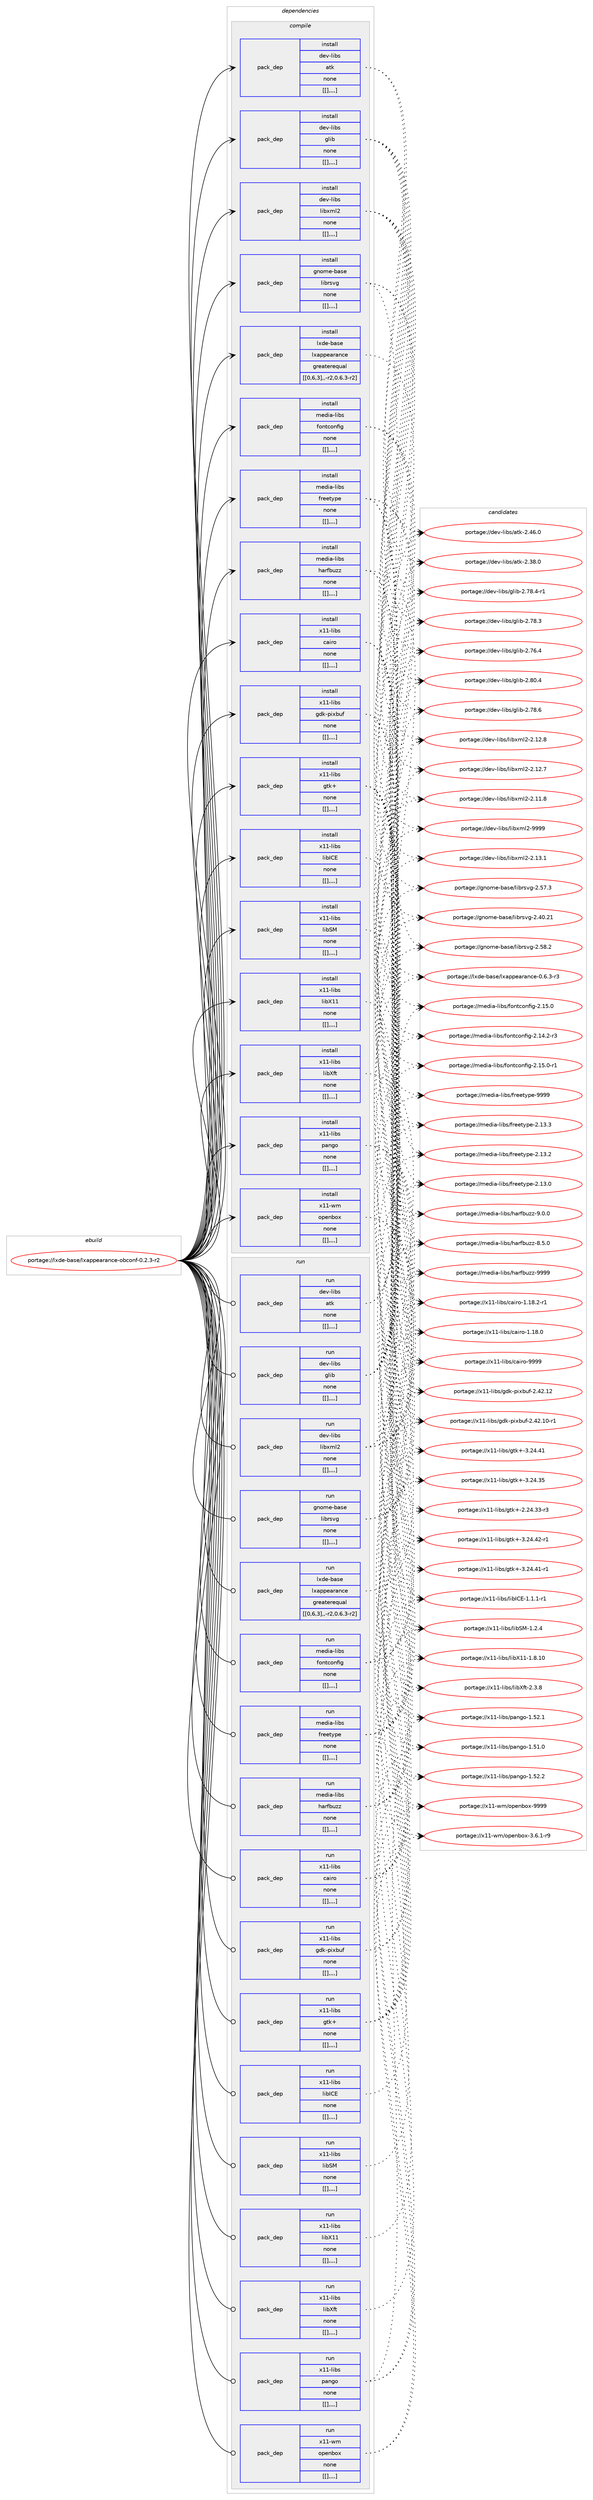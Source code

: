 digraph prolog {

# *************
# Graph options
# *************

newrank=true;
concentrate=true;
compound=true;
graph [rankdir=LR,fontname=Helvetica,fontsize=10,ranksep=1.5];#, ranksep=2.5, nodesep=0.2];
edge  [arrowhead=vee];
node  [fontname=Helvetica,fontsize=10];

# **********
# The ebuild
# **********

subgraph cluster_leftcol {
color=gray;
label=<<i>ebuild</i>>;
id [label="portage://lxde-base/lxappearance-obconf-0.2.3-r2", color=red, width=4, href="../lxde-base/lxappearance-obconf-0.2.3-r2.svg"];
}

# ****************
# The dependencies
# ****************

subgraph cluster_midcol {
color=gray;
label=<<i>dependencies</i>>;
subgraph cluster_compile {
fillcolor="#eeeeee";
style=filled;
label=<<i>compile</i>>;
subgraph pack217186 {
dependency293808 [label=<<TABLE BORDER="0" CELLBORDER="1" CELLSPACING="0" CELLPADDING="4" WIDTH="220"><TR><TD ROWSPAN="6" CELLPADDING="30">pack_dep</TD></TR><TR><TD WIDTH="110">install</TD></TR><TR><TD>dev-libs</TD></TR><TR><TD>atk</TD></TR><TR><TD>none</TD></TR><TR><TD>[[],,,,]</TD></TR></TABLE>>, shape=none, color=blue];
}
id:e -> dependency293808:w [weight=20,style="solid",arrowhead="vee"];
subgraph pack217214 {
dependency293833 [label=<<TABLE BORDER="0" CELLBORDER="1" CELLSPACING="0" CELLPADDING="4" WIDTH="220"><TR><TD ROWSPAN="6" CELLPADDING="30">pack_dep</TD></TR><TR><TD WIDTH="110">install</TD></TR><TR><TD>dev-libs</TD></TR><TR><TD>glib</TD></TR><TR><TD>none</TD></TR><TR><TD>[[],,,,]</TD></TR></TABLE>>, shape=none, color=blue];
}
id:e -> dependency293833:w [weight=20,style="solid",arrowhead="vee"];
subgraph pack217241 {
dependency293863 [label=<<TABLE BORDER="0" CELLBORDER="1" CELLSPACING="0" CELLPADDING="4" WIDTH="220"><TR><TD ROWSPAN="6" CELLPADDING="30">pack_dep</TD></TR><TR><TD WIDTH="110">install</TD></TR><TR><TD>dev-libs</TD></TR><TR><TD>libxml2</TD></TR><TR><TD>none</TD></TR><TR><TD>[[],,,,]</TD></TR></TABLE>>, shape=none, color=blue];
}
id:e -> dependency293863:w [weight=20,style="solid",arrowhead="vee"];
subgraph pack217266 {
dependency293888 [label=<<TABLE BORDER="0" CELLBORDER="1" CELLSPACING="0" CELLPADDING="4" WIDTH="220"><TR><TD ROWSPAN="6" CELLPADDING="30">pack_dep</TD></TR><TR><TD WIDTH="110">install</TD></TR><TR><TD>gnome-base</TD></TR><TR><TD>librsvg</TD></TR><TR><TD>none</TD></TR><TR><TD>[[],,,,]</TD></TR></TABLE>>, shape=none, color=blue];
}
id:e -> dependency293888:w [weight=20,style="solid",arrowhead="vee"];
subgraph pack217290 {
dependency293913 [label=<<TABLE BORDER="0" CELLBORDER="1" CELLSPACING="0" CELLPADDING="4" WIDTH="220"><TR><TD ROWSPAN="6" CELLPADDING="30">pack_dep</TD></TR><TR><TD WIDTH="110">install</TD></TR><TR><TD>lxde-base</TD></TR><TR><TD>lxappearance</TD></TR><TR><TD>greaterequal</TD></TR><TR><TD>[[0,6,3],,-r2,0.6.3-r2]</TD></TR></TABLE>>, shape=none, color=blue];
}
id:e -> dependency293913:w [weight=20,style="solid",arrowhead="vee"];
subgraph pack217323 {
dependency294006 [label=<<TABLE BORDER="0" CELLBORDER="1" CELLSPACING="0" CELLPADDING="4" WIDTH="220"><TR><TD ROWSPAN="6" CELLPADDING="30">pack_dep</TD></TR><TR><TD WIDTH="110">install</TD></TR><TR><TD>media-libs</TD></TR><TR><TD>fontconfig</TD></TR><TR><TD>none</TD></TR><TR><TD>[[],,,,]</TD></TR></TABLE>>, shape=none, color=blue];
}
id:e -> dependency294006:w [weight=20,style="solid",arrowhead="vee"];
subgraph pack217396 {
dependency294047 [label=<<TABLE BORDER="0" CELLBORDER="1" CELLSPACING="0" CELLPADDING="4" WIDTH="220"><TR><TD ROWSPAN="6" CELLPADDING="30">pack_dep</TD></TR><TR><TD WIDTH="110">install</TD></TR><TR><TD>media-libs</TD></TR><TR><TD>freetype</TD></TR><TR><TD>none</TD></TR><TR><TD>[[],,,,]</TD></TR></TABLE>>, shape=none, color=blue];
}
id:e -> dependency294047:w [weight=20,style="solid",arrowhead="vee"];
subgraph pack217471 {
dependency294100 [label=<<TABLE BORDER="0" CELLBORDER="1" CELLSPACING="0" CELLPADDING="4" WIDTH="220"><TR><TD ROWSPAN="6" CELLPADDING="30">pack_dep</TD></TR><TR><TD WIDTH="110">install</TD></TR><TR><TD>media-libs</TD></TR><TR><TD>harfbuzz</TD></TR><TR><TD>none</TD></TR><TR><TD>[[],,,,]</TD></TR></TABLE>>, shape=none, color=blue];
}
id:e -> dependency294100:w [weight=20,style="solid",arrowhead="vee"];
subgraph pack217491 {
dependency294128 [label=<<TABLE BORDER="0" CELLBORDER="1" CELLSPACING="0" CELLPADDING="4" WIDTH="220"><TR><TD ROWSPAN="6" CELLPADDING="30">pack_dep</TD></TR><TR><TD WIDTH="110">install</TD></TR><TR><TD>x11-libs</TD></TR><TR><TD>cairo</TD></TR><TR><TD>none</TD></TR><TR><TD>[[],,,,]</TD></TR></TABLE>>, shape=none, color=blue];
}
id:e -> dependency294128:w [weight=20,style="solid",arrowhead="vee"];
subgraph pack217503 {
dependency294139 [label=<<TABLE BORDER="0" CELLBORDER="1" CELLSPACING="0" CELLPADDING="4" WIDTH="220"><TR><TD ROWSPAN="6" CELLPADDING="30">pack_dep</TD></TR><TR><TD WIDTH="110">install</TD></TR><TR><TD>x11-libs</TD></TR><TR><TD>gdk-pixbuf</TD></TR><TR><TD>none</TD></TR><TR><TD>[[],,,,]</TD></TR></TABLE>>, shape=none, color=blue];
}
id:e -> dependency294139:w [weight=20,style="solid",arrowhead="vee"];
subgraph pack217514 {
dependency294192 [label=<<TABLE BORDER="0" CELLBORDER="1" CELLSPACING="0" CELLPADDING="4" WIDTH="220"><TR><TD ROWSPAN="6" CELLPADDING="30">pack_dep</TD></TR><TR><TD WIDTH="110">install</TD></TR><TR><TD>x11-libs</TD></TR><TR><TD>gtk+</TD></TR><TR><TD>none</TD></TR><TR><TD>[[],,,,]</TD></TR></TABLE>>, shape=none, color=blue];
}
id:e -> dependency294192:w [weight=20,style="solid",arrowhead="vee"];
subgraph pack217555 {
dependency294197 [label=<<TABLE BORDER="0" CELLBORDER="1" CELLSPACING="0" CELLPADDING="4" WIDTH="220"><TR><TD ROWSPAN="6" CELLPADDING="30">pack_dep</TD></TR><TR><TD WIDTH="110">install</TD></TR><TR><TD>x11-libs</TD></TR><TR><TD>libICE</TD></TR><TR><TD>none</TD></TR><TR><TD>[[],,,,]</TD></TR></TABLE>>, shape=none, color=blue];
}
id:e -> dependency294197:w [weight=20,style="solid",arrowhead="vee"];
subgraph pack217558 {
dependency294216 [label=<<TABLE BORDER="0" CELLBORDER="1" CELLSPACING="0" CELLPADDING="4" WIDTH="220"><TR><TD ROWSPAN="6" CELLPADDING="30">pack_dep</TD></TR><TR><TD WIDTH="110">install</TD></TR><TR><TD>x11-libs</TD></TR><TR><TD>libSM</TD></TR><TR><TD>none</TD></TR><TR><TD>[[],,,,]</TD></TR></TABLE>>, shape=none, color=blue];
}
id:e -> dependency294216:w [weight=20,style="solid",arrowhead="vee"];
subgraph pack217578 {
dependency294219 [label=<<TABLE BORDER="0" CELLBORDER="1" CELLSPACING="0" CELLPADDING="4" WIDTH="220"><TR><TD ROWSPAN="6" CELLPADDING="30">pack_dep</TD></TR><TR><TD WIDTH="110">install</TD></TR><TR><TD>x11-libs</TD></TR><TR><TD>libX11</TD></TR><TR><TD>none</TD></TR><TR><TD>[[],,,,]</TD></TR></TABLE>>, shape=none, color=blue];
}
id:e -> dependency294219:w [weight=20,style="solid",arrowhead="vee"];
subgraph pack217596 {
dependency294238 [label=<<TABLE BORDER="0" CELLBORDER="1" CELLSPACING="0" CELLPADDING="4" WIDTH="220"><TR><TD ROWSPAN="6" CELLPADDING="30">pack_dep</TD></TR><TR><TD WIDTH="110">install</TD></TR><TR><TD>x11-libs</TD></TR><TR><TD>libXft</TD></TR><TR><TD>none</TD></TR><TR><TD>[[],,,,]</TD></TR></TABLE>>, shape=none, color=blue];
}
id:e -> dependency294238:w [weight=20,style="solid",arrowhead="vee"];
subgraph pack217598 {
dependency294241 [label=<<TABLE BORDER="0" CELLBORDER="1" CELLSPACING="0" CELLPADDING="4" WIDTH="220"><TR><TD ROWSPAN="6" CELLPADDING="30">pack_dep</TD></TR><TR><TD WIDTH="110">install</TD></TR><TR><TD>x11-libs</TD></TR><TR><TD>pango</TD></TR><TR><TD>none</TD></TR><TR><TD>[[],,,,]</TD></TR></TABLE>>, shape=none, color=blue];
}
id:e -> dependency294241:w [weight=20,style="solid",arrowhead="vee"];
subgraph pack217627 {
dependency294270 [label=<<TABLE BORDER="0" CELLBORDER="1" CELLSPACING="0" CELLPADDING="4" WIDTH="220"><TR><TD ROWSPAN="6" CELLPADDING="30">pack_dep</TD></TR><TR><TD WIDTH="110">install</TD></TR><TR><TD>x11-wm</TD></TR><TR><TD>openbox</TD></TR><TR><TD>none</TD></TR><TR><TD>[[],,,,]</TD></TR></TABLE>>, shape=none, color=blue];
}
id:e -> dependency294270:w [weight=20,style="solid",arrowhead="vee"];
}
subgraph cluster_compileandrun {
fillcolor="#eeeeee";
style=filled;
label=<<i>compile and run</i>>;
}
subgraph cluster_run {
fillcolor="#eeeeee";
style=filled;
label=<<i>run</i>>;
subgraph pack217631 {
dependency294276 [label=<<TABLE BORDER="0" CELLBORDER="1" CELLSPACING="0" CELLPADDING="4" WIDTH="220"><TR><TD ROWSPAN="6" CELLPADDING="30">pack_dep</TD></TR><TR><TD WIDTH="110">run</TD></TR><TR><TD>dev-libs</TD></TR><TR><TD>atk</TD></TR><TR><TD>none</TD></TR><TR><TD>[[],,,,]</TD></TR></TABLE>>, shape=none, color=blue];
}
id:e -> dependency294276:w [weight=20,style="solid",arrowhead="odot"];
subgraph pack217641 {
dependency294284 [label=<<TABLE BORDER="0" CELLBORDER="1" CELLSPACING="0" CELLPADDING="4" WIDTH="220"><TR><TD ROWSPAN="6" CELLPADDING="30">pack_dep</TD></TR><TR><TD WIDTH="110">run</TD></TR><TR><TD>dev-libs</TD></TR><TR><TD>glib</TD></TR><TR><TD>none</TD></TR><TR><TD>[[],,,,]</TD></TR></TABLE>>, shape=none, color=blue];
}
id:e -> dependency294284:w [weight=20,style="solid",arrowhead="odot"];
subgraph pack217646 {
dependency294288 [label=<<TABLE BORDER="0" CELLBORDER="1" CELLSPACING="0" CELLPADDING="4" WIDTH="220"><TR><TD ROWSPAN="6" CELLPADDING="30">pack_dep</TD></TR><TR><TD WIDTH="110">run</TD></TR><TR><TD>dev-libs</TD></TR><TR><TD>libxml2</TD></TR><TR><TD>none</TD></TR><TR><TD>[[],,,,]</TD></TR></TABLE>>, shape=none, color=blue];
}
id:e -> dependency294288:w [weight=20,style="solid",arrowhead="odot"];
subgraph pack217649 {
dependency294332 [label=<<TABLE BORDER="0" CELLBORDER="1" CELLSPACING="0" CELLPADDING="4" WIDTH="220"><TR><TD ROWSPAN="6" CELLPADDING="30">pack_dep</TD></TR><TR><TD WIDTH="110">run</TD></TR><TR><TD>gnome-base</TD></TR><TR><TD>librsvg</TD></TR><TR><TD>none</TD></TR><TR><TD>[[],,,,]</TD></TR></TABLE>>, shape=none, color=blue];
}
id:e -> dependency294332:w [weight=20,style="solid",arrowhead="odot"];
subgraph pack217707 {
dependency294374 [label=<<TABLE BORDER="0" CELLBORDER="1" CELLSPACING="0" CELLPADDING="4" WIDTH="220"><TR><TD ROWSPAN="6" CELLPADDING="30">pack_dep</TD></TR><TR><TD WIDTH="110">run</TD></TR><TR><TD>lxde-base</TD></TR><TR><TD>lxappearance</TD></TR><TR><TD>greaterequal</TD></TR><TR><TD>[[0,6,3],,-r2,0.6.3-r2]</TD></TR></TABLE>>, shape=none, color=blue];
}
id:e -> dependency294374:w [weight=20,style="solid",arrowhead="odot"];
subgraph pack217745 {
dependency294410 [label=<<TABLE BORDER="0" CELLBORDER="1" CELLSPACING="0" CELLPADDING="4" WIDTH="220"><TR><TD ROWSPAN="6" CELLPADDING="30">pack_dep</TD></TR><TR><TD WIDTH="110">run</TD></TR><TR><TD>media-libs</TD></TR><TR><TD>fontconfig</TD></TR><TR><TD>none</TD></TR><TR><TD>[[],,,,]</TD></TR></TABLE>>, shape=none, color=blue];
}
id:e -> dependency294410:w [weight=20,style="solid",arrowhead="odot"];
subgraph pack217762 {
dependency294459 [label=<<TABLE BORDER="0" CELLBORDER="1" CELLSPACING="0" CELLPADDING="4" WIDTH="220"><TR><TD ROWSPAN="6" CELLPADDING="30">pack_dep</TD></TR><TR><TD WIDTH="110">run</TD></TR><TR><TD>media-libs</TD></TR><TR><TD>freetype</TD></TR><TR><TD>none</TD></TR><TR><TD>[[],,,,]</TD></TR></TABLE>>, shape=none, color=blue];
}
id:e -> dependency294459:w [weight=20,style="solid",arrowhead="odot"];
subgraph pack217808 {
dependency294483 [label=<<TABLE BORDER="0" CELLBORDER="1" CELLSPACING="0" CELLPADDING="4" WIDTH="220"><TR><TD ROWSPAN="6" CELLPADDING="30">pack_dep</TD></TR><TR><TD WIDTH="110">run</TD></TR><TR><TD>media-libs</TD></TR><TR><TD>harfbuzz</TD></TR><TR><TD>none</TD></TR><TR><TD>[[],,,,]</TD></TR></TABLE>>, shape=none, color=blue];
}
id:e -> dependency294483:w [weight=20,style="solid",arrowhead="odot"];
subgraph pack217825 {
dependency294514 [label=<<TABLE BORDER="0" CELLBORDER="1" CELLSPACING="0" CELLPADDING="4" WIDTH="220"><TR><TD ROWSPAN="6" CELLPADDING="30">pack_dep</TD></TR><TR><TD WIDTH="110">run</TD></TR><TR><TD>x11-libs</TD></TR><TR><TD>cairo</TD></TR><TR><TD>none</TD></TR><TR><TD>[[],,,,]</TD></TR></TABLE>>, shape=none, color=blue];
}
id:e -> dependency294514:w [weight=20,style="solid",arrowhead="odot"];
subgraph pack217868 {
dependency294530 [label=<<TABLE BORDER="0" CELLBORDER="1" CELLSPACING="0" CELLPADDING="4" WIDTH="220"><TR><TD ROWSPAN="6" CELLPADDING="30">pack_dep</TD></TR><TR><TD WIDTH="110">run</TD></TR><TR><TD>x11-libs</TD></TR><TR><TD>gdk-pixbuf</TD></TR><TR><TD>none</TD></TR><TR><TD>[[],,,,]</TD></TR></TABLE>>, shape=none, color=blue];
}
id:e -> dependency294530:w [weight=20,style="solid",arrowhead="odot"];
subgraph pack217871 {
dependency294580 [label=<<TABLE BORDER="0" CELLBORDER="1" CELLSPACING="0" CELLPADDING="4" WIDTH="220"><TR><TD ROWSPAN="6" CELLPADDING="30">pack_dep</TD></TR><TR><TD WIDTH="110">run</TD></TR><TR><TD>x11-libs</TD></TR><TR><TD>gtk+</TD></TR><TR><TD>none</TD></TR><TR><TD>[[],,,,]</TD></TR></TABLE>>, shape=none, color=blue];
}
id:e -> dependency294580:w [weight=20,style="solid",arrowhead="odot"];
subgraph pack217933 {
dependency294601 [label=<<TABLE BORDER="0" CELLBORDER="1" CELLSPACING="0" CELLPADDING="4" WIDTH="220"><TR><TD ROWSPAN="6" CELLPADDING="30">pack_dep</TD></TR><TR><TD WIDTH="110">run</TD></TR><TR><TD>x11-libs</TD></TR><TR><TD>libICE</TD></TR><TR><TD>none</TD></TR><TR><TD>[[],,,,]</TD></TR></TABLE>>, shape=none, color=blue];
}
id:e -> dependency294601:w [weight=20,style="solid",arrowhead="odot"];
subgraph pack217936 {
dependency294605 [label=<<TABLE BORDER="0" CELLBORDER="1" CELLSPACING="0" CELLPADDING="4" WIDTH="220"><TR><TD ROWSPAN="6" CELLPADDING="30">pack_dep</TD></TR><TR><TD WIDTH="110">run</TD></TR><TR><TD>x11-libs</TD></TR><TR><TD>libSM</TD></TR><TR><TD>none</TD></TR><TR><TD>[[],,,,]</TD></TR></TABLE>>, shape=none, color=blue];
}
id:e -> dependency294605:w [weight=20,style="solid",arrowhead="odot"];
subgraph pack217938 {
dependency294607 [label=<<TABLE BORDER="0" CELLBORDER="1" CELLSPACING="0" CELLPADDING="4" WIDTH="220"><TR><TD ROWSPAN="6" CELLPADDING="30">pack_dep</TD></TR><TR><TD WIDTH="110">run</TD></TR><TR><TD>x11-libs</TD></TR><TR><TD>libX11</TD></TR><TR><TD>none</TD></TR><TR><TD>[[],,,,]</TD></TR></TABLE>>, shape=none, color=blue];
}
id:e -> dependency294607:w [weight=20,style="solid",arrowhead="odot"];
subgraph pack217955 {
dependency294637 [label=<<TABLE BORDER="0" CELLBORDER="1" CELLSPACING="0" CELLPADDING="4" WIDTH="220"><TR><TD ROWSPAN="6" CELLPADDING="30">pack_dep</TD></TR><TR><TD WIDTH="110">run</TD></TR><TR><TD>x11-libs</TD></TR><TR><TD>libXft</TD></TR><TR><TD>none</TD></TR><TR><TD>[[],,,,]</TD></TR></TABLE>>, shape=none, color=blue];
}
id:e -> dependency294637:w [weight=20,style="solid",arrowhead="odot"];
subgraph pack218018 {
dependency294738 [label=<<TABLE BORDER="0" CELLBORDER="1" CELLSPACING="0" CELLPADDING="4" WIDTH="220"><TR><TD ROWSPAN="6" CELLPADDING="30">pack_dep</TD></TR><TR><TD WIDTH="110">run</TD></TR><TR><TD>x11-libs</TD></TR><TR><TD>pango</TD></TR><TR><TD>none</TD></TR><TR><TD>[[],,,,]</TD></TR></TABLE>>, shape=none, color=blue];
}
id:e -> dependency294738:w [weight=20,style="solid",arrowhead="odot"];
subgraph pack218066 {
dependency294745 [label=<<TABLE BORDER="0" CELLBORDER="1" CELLSPACING="0" CELLPADDING="4" WIDTH="220"><TR><TD ROWSPAN="6" CELLPADDING="30">pack_dep</TD></TR><TR><TD WIDTH="110">run</TD></TR><TR><TD>x11-wm</TD></TR><TR><TD>openbox</TD></TR><TR><TD>none</TD></TR><TR><TD>[[],,,,]</TD></TR></TABLE>>, shape=none, color=blue];
}
id:e -> dependency294745:w [weight=20,style="solid",arrowhead="odot"];
}
}

# **************
# The candidates
# **************

subgraph cluster_choices {
rank=same;
color=gray;
label=<<i>candidates</i>>;

subgraph choice216630 {
color=black;
nodesep=1;
choice1001011184510810598115479711610745504652544648 [label="portage://dev-libs/atk-2.46.0", color=red, width=4,href="../dev-libs/atk-2.46.0.svg"];
choice1001011184510810598115479711610745504651564648 [label="portage://dev-libs/atk-2.38.0", color=red, width=4,href="../dev-libs/atk-2.38.0.svg"];
dependency293808:e -> choice1001011184510810598115479711610745504652544648:w [style=dotted,weight="100"];
dependency293808:e -> choice1001011184510810598115479711610745504651564648:w [style=dotted,weight="100"];
}
subgraph choice216633 {
color=black;
nodesep=1;
choice1001011184510810598115471031081059845504656484652 [label="portage://dev-libs/glib-2.80.4", color=red, width=4,href="../dev-libs/glib-2.80.4.svg"];
choice1001011184510810598115471031081059845504655564654 [label="portage://dev-libs/glib-2.78.6", color=red, width=4,href="../dev-libs/glib-2.78.6.svg"];
choice10010111845108105981154710310810598455046555646524511449 [label="portage://dev-libs/glib-2.78.4-r1", color=red, width=4,href="../dev-libs/glib-2.78.4-r1.svg"];
choice1001011184510810598115471031081059845504655564651 [label="portage://dev-libs/glib-2.78.3", color=red, width=4,href="../dev-libs/glib-2.78.3.svg"];
choice1001011184510810598115471031081059845504655544652 [label="portage://dev-libs/glib-2.76.4", color=red, width=4,href="../dev-libs/glib-2.76.4.svg"];
dependency293833:e -> choice1001011184510810598115471031081059845504656484652:w [style=dotted,weight="100"];
dependency293833:e -> choice1001011184510810598115471031081059845504655564654:w [style=dotted,weight="100"];
dependency293833:e -> choice10010111845108105981154710310810598455046555646524511449:w [style=dotted,weight="100"];
dependency293833:e -> choice1001011184510810598115471031081059845504655564651:w [style=dotted,weight="100"];
dependency293833:e -> choice1001011184510810598115471031081059845504655544652:w [style=dotted,weight="100"];
}
subgraph choice216636 {
color=black;
nodesep=1;
choice10010111845108105981154710810598120109108504557575757 [label="portage://dev-libs/libxml2-9999", color=red, width=4,href="../dev-libs/libxml2-9999.svg"];
choice100101118451081059811547108105981201091085045504649514649 [label="portage://dev-libs/libxml2-2.13.1", color=red, width=4,href="../dev-libs/libxml2-2.13.1.svg"];
choice100101118451081059811547108105981201091085045504649504656 [label="portage://dev-libs/libxml2-2.12.8", color=red, width=4,href="../dev-libs/libxml2-2.12.8.svg"];
choice100101118451081059811547108105981201091085045504649504655 [label="portage://dev-libs/libxml2-2.12.7", color=red, width=4,href="../dev-libs/libxml2-2.12.7.svg"];
choice100101118451081059811547108105981201091085045504649494656 [label="portage://dev-libs/libxml2-2.11.8", color=red, width=4,href="../dev-libs/libxml2-2.11.8.svg"];
dependency293863:e -> choice10010111845108105981154710810598120109108504557575757:w [style=dotted,weight="100"];
dependency293863:e -> choice100101118451081059811547108105981201091085045504649514649:w [style=dotted,weight="100"];
dependency293863:e -> choice100101118451081059811547108105981201091085045504649504656:w [style=dotted,weight="100"];
dependency293863:e -> choice100101118451081059811547108105981201091085045504649504655:w [style=dotted,weight="100"];
dependency293863:e -> choice100101118451081059811547108105981201091085045504649494656:w [style=dotted,weight="100"];
}
subgraph choice216661 {
color=black;
nodesep=1;
choice103110111109101459897115101471081059811411511810345504653564650 [label="portage://gnome-base/librsvg-2.58.2", color=red, width=4,href="../gnome-base/librsvg-2.58.2.svg"];
choice103110111109101459897115101471081059811411511810345504653554651 [label="portage://gnome-base/librsvg-2.57.3", color=red, width=4,href="../gnome-base/librsvg-2.57.3.svg"];
choice10311011110910145989711510147108105981141151181034550465248465049 [label="portage://gnome-base/librsvg-2.40.21", color=red, width=4,href="../gnome-base/librsvg-2.40.21.svg"];
dependency293888:e -> choice103110111109101459897115101471081059811411511810345504653564650:w [style=dotted,weight="100"];
dependency293888:e -> choice103110111109101459897115101471081059811411511810345504653554651:w [style=dotted,weight="100"];
dependency293888:e -> choice10311011110910145989711510147108105981141151181034550465248465049:w [style=dotted,weight="100"];
}
subgraph choice216696 {
color=black;
nodesep=1;
choice10812010010145989711510147108120971121121019711497110991014548465446514511451 [label="portage://lxde-base/lxappearance-0.6.3-r3", color=red, width=4,href="../lxde-base/lxappearance-0.6.3-r3.svg"];
dependency293913:e -> choice10812010010145989711510147108120971121121019711497110991014548465446514511451:w [style=dotted,weight="100"];
}
subgraph choice216717 {
color=black;
nodesep=1;
choice1091011001059745108105981154710211111011699111110102105103455046495346484511449 [label="portage://media-libs/fontconfig-2.15.0-r1", color=red, width=4,href="../media-libs/fontconfig-2.15.0-r1.svg"];
choice109101100105974510810598115471021111101169911111010210510345504649534648 [label="portage://media-libs/fontconfig-2.15.0", color=red, width=4,href="../media-libs/fontconfig-2.15.0.svg"];
choice1091011001059745108105981154710211111011699111110102105103455046495246504511451 [label="portage://media-libs/fontconfig-2.14.2-r3", color=red, width=4,href="../media-libs/fontconfig-2.14.2-r3.svg"];
dependency294006:e -> choice1091011001059745108105981154710211111011699111110102105103455046495346484511449:w [style=dotted,weight="100"];
dependency294006:e -> choice109101100105974510810598115471021111101169911111010210510345504649534648:w [style=dotted,weight="100"];
dependency294006:e -> choice1091011001059745108105981154710211111011699111110102105103455046495246504511451:w [style=dotted,weight="100"];
}
subgraph choice216760 {
color=black;
nodesep=1;
choice109101100105974510810598115471021141011011161211121014557575757 [label="portage://media-libs/freetype-9999", color=red, width=4,href="../media-libs/freetype-9999.svg"];
choice1091011001059745108105981154710211410110111612111210145504649514651 [label="portage://media-libs/freetype-2.13.3", color=red, width=4,href="../media-libs/freetype-2.13.3.svg"];
choice1091011001059745108105981154710211410110111612111210145504649514650 [label="portage://media-libs/freetype-2.13.2", color=red, width=4,href="../media-libs/freetype-2.13.2.svg"];
choice1091011001059745108105981154710211410110111612111210145504649514648 [label="portage://media-libs/freetype-2.13.0", color=red, width=4,href="../media-libs/freetype-2.13.0.svg"];
dependency294047:e -> choice109101100105974510810598115471021141011011161211121014557575757:w [style=dotted,weight="100"];
dependency294047:e -> choice1091011001059745108105981154710211410110111612111210145504649514651:w [style=dotted,weight="100"];
dependency294047:e -> choice1091011001059745108105981154710211410110111612111210145504649514650:w [style=dotted,weight="100"];
dependency294047:e -> choice1091011001059745108105981154710211410110111612111210145504649514648:w [style=dotted,weight="100"];
}
subgraph choice216778 {
color=black;
nodesep=1;
choice1091011001059745108105981154710497114102981171221224557575757 [label="portage://media-libs/harfbuzz-9999", color=red, width=4,href="../media-libs/harfbuzz-9999.svg"];
choice109101100105974510810598115471049711410298117122122455746484648 [label="portage://media-libs/harfbuzz-9.0.0", color=red, width=4,href="../media-libs/harfbuzz-9.0.0.svg"];
choice109101100105974510810598115471049711410298117122122455646534648 [label="portage://media-libs/harfbuzz-8.5.0", color=red, width=4,href="../media-libs/harfbuzz-8.5.0.svg"];
dependency294100:e -> choice1091011001059745108105981154710497114102981171221224557575757:w [style=dotted,weight="100"];
dependency294100:e -> choice109101100105974510810598115471049711410298117122122455746484648:w [style=dotted,weight="100"];
dependency294100:e -> choice109101100105974510810598115471049711410298117122122455646534648:w [style=dotted,weight="100"];
}
subgraph choice216797 {
color=black;
nodesep=1;
choice120494945108105981154799971051141114557575757 [label="portage://x11-libs/cairo-9999", color=red, width=4,href="../x11-libs/cairo-9999.svg"];
choice12049494510810598115479997105114111454946495646504511449 [label="portage://x11-libs/cairo-1.18.2-r1", color=red, width=4,href="../x11-libs/cairo-1.18.2-r1.svg"];
choice1204949451081059811547999710511411145494649564648 [label="portage://x11-libs/cairo-1.18.0", color=red, width=4,href="../x11-libs/cairo-1.18.0.svg"];
dependency294128:e -> choice120494945108105981154799971051141114557575757:w [style=dotted,weight="100"];
dependency294128:e -> choice12049494510810598115479997105114111454946495646504511449:w [style=dotted,weight="100"];
dependency294128:e -> choice1204949451081059811547999710511411145494649564648:w [style=dotted,weight="100"];
}
subgraph choice216801 {
color=black;
nodesep=1;
choice120494945108105981154710310010745112105120981171024550465250464950 [label="portage://x11-libs/gdk-pixbuf-2.42.12", color=red, width=4,href="../x11-libs/gdk-pixbuf-2.42.12.svg"];
choice1204949451081059811547103100107451121051209811710245504652504649484511449 [label="portage://x11-libs/gdk-pixbuf-2.42.10-r1", color=red, width=4,href="../x11-libs/gdk-pixbuf-2.42.10-r1.svg"];
dependency294139:e -> choice120494945108105981154710310010745112105120981171024550465250464950:w [style=dotted,weight="100"];
dependency294139:e -> choice1204949451081059811547103100107451121051209811710245504652504649484511449:w [style=dotted,weight="100"];
}
subgraph choice216839 {
color=black;
nodesep=1;
choice12049494510810598115471031161074345514650524652504511449 [label="portage://x11-libs/gtk+-3.24.42-r1", color=red, width=4,href="../x11-libs/gtk+-3.24.42-r1.svg"];
choice12049494510810598115471031161074345514650524652494511449 [label="portage://x11-libs/gtk+-3.24.41-r1", color=red, width=4,href="../x11-libs/gtk+-3.24.41-r1.svg"];
choice1204949451081059811547103116107434551465052465249 [label="portage://x11-libs/gtk+-3.24.41", color=red, width=4,href="../x11-libs/gtk+-3.24.41.svg"];
choice1204949451081059811547103116107434551465052465153 [label="portage://x11-libs/gtk+-3.24.35", color=red, width=4,href="../x11-libs/gtk+-3.24.35.svg"];
choice12049494510810598115471031161074345504650524651514511451 [label="portage://x11-libs/gtk+-2.24.33-r3", color=red, width=4,href="../x11-libs/gtk+-2.24.33-r3.svg"];
dependency294192:e -> choice12049494510810598115471031161074345514650524652504511449:w [style=dotted,weight="100"];
dependency294192:e -> choice12049494510810598115471031161074345514650524652494511449:w [style=dotted,weight="100"];
dependency294192:e -> choice1204949451081059811547103116107434551465052465249:w [style=dotted,weight="100"];
dependency294192:e -> choice1204949451081059811547103116107434551465052465153:w [style=dotted,weight="100"];
dependency294192:e -> choice12049494510810598115471031161074345504650524651514511451:w [style=dotted,weight="100"];
}
subgraph choice216847 {
color=black;
nodesep=1;
choice1204949451081059811547108105987367694549464946494511449 [label="portage://x11-libs/libICE-1.1.1-r1", color=red, width=4,href="../x11-libs/libICE-1.1.1-r1.svg"];
dependency294197:e -> choice1204949451081059811547108105987367694549464946494511449:w [style=dotted,weight="100"];
}
subgraph choice216882 {
color=black;
nodesep=1;
choice1204949451081059811547108105988377454946504652 [label="portage://x11-libs/libSM-1.2.4", color=red, width=4,href="../x11-libs/libSM-1.2.4.svg"];
dependency294216:e -> choice1204949451081059811547108105988377454946504652:w [style=dotted,weight="100"];
}
subgraph choice216885 {
color=black;
nodesep=1;
choice12049494510810598115471081059888494945494656464948 [label="portage://x11-libs/libX11-1.8.10", color=red, width=4,href="../x11-libs/libX11-1.8.10.svg"];
dependency294219:e -> choice12049494510810598115471081059888494945494656464948:w [style=dotted,weight="100"];
}
subgraph choice216887 {
color=black;
nodesep=1;
choice12049494510810598115471081059888102116455046514656 [label="portage://x11-libs/libXft-2.3.8", color=red, width=4,href="../x11-libs/libXft-2.3.8.svg"];
dependency294238:e -> choice12049494510810598115471081059888102116455046514656:w [style=dotted,weight="100"];
}
subgraph choice216891 {
color=black;
nodesep=1;
choice12049494510810598115471129711010311145494653504650 [label="portage://x11-libs/pango-1.52.2", color=red, width=4,href="../x11-libs/pango-1.52.2.svg"];
choice12049494510810598115471129711010311145494653504649 [label="portage://x11-libs/pango-1.52.1", color=red, width=4,href="../x11-libs/pango-1.52.1.svg"];
choice12049494510810598115471129711010311145494653494648 [label="portage://x11-libs/pango-1.51.0", color=red, width=4,href="../x11-libs/pango-1.51.0.svg"];
dependency294241:e -> choice12049494510810598115471129711010311145494653504650:w [style=dotted,weight="100"];
dependency294241:e -> choice12049494510810598115471129711010311145494653504649:w [style=dotted,weight="100"];
dependency294241:e -> choice12049494510810598115471129711010311145494653494648:w [style=dotted,weight="100"];
}
subgraph choice216909 {
color=black;
nodesep=1;
choice12049494511910947111112101110981111204557575757 [label="portage://x11-wm/openbox-9999", color=red, width=4,href="../x11-wm/openbox-9999.svg"];
choice12049494511910947111112101110981111204551465446494511457 [label="portage://x11-wm/openbox-3.6.1-r9", color=red, width=4,href="../x11-wm/openbox-3.6.1-r9.svg"];
dependency294270:e -> choice12049494511910947111112101110981111204557575757:w [style=dotted,weight="100"];
dependency294270:e -> choice12049494511910947111112101110981111204551465446494511457:w [style=dotted,weight="100"];
}
subgraph choice216954 {
color=black;
nodesep=1;
choice1001011184510810598115479711610745504652544648 [label="portage://dev-libs/atk-2.46.0", color=red, width=4,href="../dev-libs/atk-2.46.0.svg"];
choice1001011184510810598115479711610745504651564648 [label="portage://dev-libs/atk-2.38.0", color=red, width=4,href="../dev-libs/atk-2.38.0.svg"];
dependency294276:e -> choice1001011184510810598115479711610745504652544648:w [style=dotted,weight="100"];
dependency294276:e -> choice1001011184510810598115479711610745504651564648:w [style=dotted,weight="100"];
}
subgraph choice216956 {
color=black;
nodesep=1;
choice1001011184510810598115471031081059845504656484652 [label="portage://dev-libs/glib-2.80.4", color=red, width=4,href="../dev-libs/glib-2.80.4.svg"];
choice1001011184510810598115471031081059845504655564654 [label="portage://dev-libs/glib-2.78.6", color=red, width=4,href="../dev-libs/glib-2.78.6.svg"];
choice10010111845108105981154710310810598455046555646524511449 [label="portage://dev-libs/glib-2.78.4-r1", color=red, width=4,href="../dev-libs/glib-2.78.4-r1.svg"];
choice1001011184510810598115471031081059845504655564651 [label="portage://dev-libs/glib-2.78.3", color=red, width=4,href="../dev-libs/glib-2.78.3.svg"];
choice1001011184510810598115471031081059845504655544652 [label="portage://dev-libs/glib-2.76.4", color=red, width=4,href="../dev-libs/glib-2.76.4.svg"];
dependency294284:e -> choice1001011184510810598115471031081059845504656484652:w [style=dotted,weight="100"];
dependency294284:e -> choice1001011184510810598115471031081059845504655564654:w [style=dotted,weight="100"];
dependency294284:e -> choice10010111845108105981154710310810598455046555646524511449:w [style=dotted,weight="100"];
dependency294284:e -> choice1001011184510810598115471031081059845504655564651:w [style=dotted,weight="100"];
dependency294284:e -> choice1001011184510810598115471031081059845504655544652:w [style=dotted,weight="100"];
}
subgraph choice216964 {
color=black;
nodesep=1;
choice10010111845108105981154710810598120109108504557575757 [label="portage://dev-libs/libxml2-9999", color=red, width=4,href="../dev-libs/libxml2-9999.svg"];
choice100101118451081059811547108105981201091085045504649514649 [label="portage://dev-libs/libxml2-2.13.1", color=red, width=4,href="../dev-libs/libxml2-2.13.1.svg"];
choice100101118451081059811547108105981201091085045504649504656 [label="portage://dev-libs/libxml2-2.12.8", color=red, width=4,href="../dev-libs/libxml2-2.12.8.svg"];
choice100101118451081059811547108105981201091085045504649504655 [label="portage://dev-libs/libxml2-2.12.7", color=red, width=4,href="../dev-libs/libxml2-2.12.7.svg"];
choice100101118451081059811547108105981201091085045504649494656 [label="portage://dev-libs/libxml2-2.11.8", color=red, width=4,href="../dev-libs/libxml2-2.11.8.svg"];
dependency294288:e -> choice10010111845108105981154710810598120109108504557575757:w [style=dotted,weight="100"];
dependency294288:e -> choice100101118451081059811547108105981201091085045504649514649:w [style=dotted,weight="100"];
dependency294288:e -> choice100101118451081059811547108105981201091085045504649504656:w [style=dotted,weight="100"];
dependency294288:e -> choice100101118451081059811547108105981201091085045504649504655:w [style=dotted,weight="100"];
dependency294288:e -> choice100101118451081059811547108105981201091085045504649494656:w [style=dotted,weight="100"];
}
subgraph choice216979 {
color=black;
nodesep=1;
choice103110111109101459897115101471081059811411511810345504653564650 [label="portage://gnome-base/librsvg-2.58.2", color=red, width=4,href="../gnome-base/librsvg-2.58.2.svg"];
choice103110111109101459897115101471081059811411511810345504653554651 [label="portage://gnome-base/librsvg-2.57.3", color=red, width=4,href="../gnome-base/librsvg-2.57.3.svg"];
choice10311011110910145989711510147108105981141151181034550465248465049 [label="portage://gnome-base/librsvg-2.40.21", color=red, width=4,href="../gnome-base/librsvg-2.40.21.svg"];
dependency294332:e -> choice103110111109101459897115101471081059811411511810345504653564650:w [style=dotted,weight="100"];
dependency294332:e -> choice103110111109101459897115101471081059811411511810345504653554651:w [style=dotted,weight="100"];
dependency294332:e -> choice10311011110910145989711510147108105981141151181034550465248465049:w [style=dotted,weight="100"];
}
subgraph choice217056 {
color=black;
nodesep=1;
choice10812010010145989711510147108120971121121019711497110991014548465446514511451 [label="portage://lxde-base/lxappearance-0.6.3-r3", color=red, width=4,href="../lxde-base/lxappearance-0.6.3-r3.svg"];
dependency294374:e -> choice10812010010145989711510147108120971121121019711497110991014548465446514511451:w [style=dotted,weight="100"];
}
subgraph choice217069 {
color=black;
nodesep=1;
choice1091011001059745108105981154710211111011699111110102105103455046495346484511449 [label="portage://media-libs/fontconfig-2.15.0-r1", color=red, width=4,href="../media-libs/fontconfig-2.15.0-r1.svg"];
choice109101100105974510810598115471021111101169911111010210510345504649534648 [label="portage://media-libs/fontconfig-2.15.0", color=red, width=4,href="../media-libs/fontconfig-2.15.0.svg"];
choice1091011001059745108105981154710211111011699111110102105103455046495246504511451 [label="portage://media-libs/fontconfig-2.14.2-r3", color=red, width=4,href="../media-libs/fontconfig-2.14.2-r3.svg"];
dependency294410:e -> choice1091011001059745108105981154710211111011699111110102105103455046495346484511449:w [style=dotted,weight="100"];
dependency294410:e -> choice109101100105974510810598115471021111101169911111010210510345504649534648:w [style=dotted,weight="100"];
dependency294410:e -> choice1091011001059745108105981154710211111011699111110102105103455046495246504511451:w [style=dotted,weight="100"];
}
subgraph choice217104 {
color=black;
nodesep=1;
choice109101100105974510810598115471021141011011161211121014557575757 [label="portage://media-libs/freetype-9999", color=red, width=4,href="../media-libs/freetype-9999.svg"];
choice1091011001059745108105981154710211410110111612111210145504649514651 [label="portage://media-libs/freetype-2.13.3", color=red, width=4,href="../media-libs/freetype-2.13.3.svg"];
choice1091011001059745108105981154710211410110111612111210145504649514650 [label="portage://media-libs/freetype-2.13.2", color=red, width=4,href="../media-libs/freetype-2.13.2.svg"];
choice1091011001059745108105981154710211410110111612111210145504649514648 [label="portage://media-libs/freetype-2.13.0", color=red, width=4,href="../media-libs/freetype-2.13.0.svg"];
dependency294459:e -> choice109101100105974510810598115471021141011011161211121014557575757:w [style=dotted,weight="100"];
dependency294459:e -> choice1091011001059745108105981154710211410110111612111210145504649514651:w [style=dotted,weight="100"];
dependency294459:e -> choice1091011001059745108105981154710211410110111612111210145504649514650:w [style=dotted,weight="100"];
dependency294459:e -> choice1091011001059745108105981154710211410110111612111210145504649514648:w [style=dotted,weight="100"];
}
subgraph choice217175 {
color=black;
nodesep=1;
choice1091011001059745108105981154710497114102981171221224557575757 [label="portage://media-libs/harfbuzz-9999", color=red, width=4,href="../media-libs/harfbuzz-9999.svg"];
choice109101100105974510810598115471049711410298117122122455746484648 [label="portage://media-libs/harfbuzz-9.0.0", color=red, width=4,href="../media-libs/harfbuzz-9.0.0.svg"];
choice109101100105974510810598115471049711410298117122122455646534648 [label="portage://media-libs/harfbuzz-8.5.0", color=red, width=4,href="../media-libs/harfbuzz-8.5.0.svg"];
dependency294483:e -> choice1091011001059745108105981154710497114102981171221224557575757:w [style=dotted,weight="100"];
dependency294483:e -> choice109101100105974510810598115471049711410298117122122455746484648:w [style=dotted,weight="100"];
dependency294483:e -> choice109101100105974510810598115471049711410298117122122455646534648:w [style=dotted,weight="100"];
}
subgraph choice217192 {
color=black;
nodesep=1;
choice120494945108105981154799971051141114557575757 [label="portage://x11-libs/cairo-9999", color=red, width=4,href="../x11-libs/cairo-9999.svg"];
choice12049494510810598115479997105114111454946495646504511449 [label="portage://x11-libs/cairo-1.18.2-r1", color=red, width=4,href="../x11-libs/cairo-1.18.2-r1.svg"];
choice1204949451081059811547999710511411145494649564648 [label="portage://x11-libs/cairo-1.18.0", color=red, width=4,href="../x11-libs/cairo-1.18.0.svg"];
dependency294514:e -> choice120494945108105981154799971051141114557575757:w [style=dotted,weight="100"];
dependency294514:e -> choice12049494510810598115479997105114111454946495646504511449:w [style=dotted,weight="100"];
dependency294514:e -> choice1204949451081059811547999710511411145494649564648:w [style=dotted,weight="100"];
}
subgraph choice217199 {
color=black;
nodesep=1;
choice120494945108105981154710310010745112105120981171024550465250464950 [label="portage://x11-libs/gdk-pixbuf-2.42.12", color=red, width=4,href="../x11-libs/gdk-pixbuf-2.42.12.svg"];
choice1204949451081059811547103100107451121051209811710245504652504649484511449 [label="portage://x11-libs/gdk-pixbuf-2.42.10-r1", color=red, width=4,href="../x11-libs/gdk-pixbuf-2.42.10-r1.svg"];
dependency294530:e -> choice120494945108105981154710310010745112105120981171024550465250464950:w [style=dotted,weight="100"];
dependency294530:e -> choice1204949451081059811547103100107451121051209811710245504652504649484511449:w [style=dotted,weight="100"];
}
subgraph choice217203 {
color=black;
nodesep=1;
choice12049494510810598115471031161074345514650524652504511449 [label="portage://x11-libs/gtk+-3.24.42-r1", color=red, width=4,href="../x11-libs/gtk+-3.24.42-r1.svg"];
choice12049494510810598115471031161074345514650524652494511449 [label="portage://x11-libs/gtk+-3.24.41-r1", color=red, width=4,href="../x11-libs/gtk+-3.24.41-r1.svg"];
choice1204949451081059811547103116107434551465052465249 [label="portage://x11-libs/gtk+-3.24.41", color=red, width=4,href="../x11-libs/gtk+-3.24.41.svg"];
choice1204949451081059811547103116107434551465052465153 [label="portage://x11-libs/gtk+-3.24.35", color=red, width=4,href="../x11-libs/gtk+-3.24.35.svg"];
choice12049494510810598115471031161074345504650524651514511451 [label="portage://x11-libs/gtk+-2.24.33-r3", color=red, width=4,href="../x11-libs/gtk+-2.24.33-r3.svg"];
dependency294580:e -> choice12049494510810598115471031161074345514650524652504511449:w [style=dotted,weight="100"];
dependency294580:e -> choice12049494510810598115471031161074345514650524652494511449:w [style=dotted,weight="100"];
dependency294580:e -> choice1204949451081059811547103116107434551465052465249:w [style=dotted,weight="100"];
dependency294580:e -> choice1204949451081059811547103116107434551465052465153:w [style=dotted,weight="100"];
dependency294580:e -> choice12049494510810598115471031161074345504650524651514511451:w [style=dotted,weight="100"];
}
subgraph choice217209 {
color=black;
nodesep=1;
choice1204949451081059811547108105987367694549464946494511449 [label="portage://x11-libs/libICE-1.1.1-r1", color=red, width=4,href="../x11-libs/libICE-1.1.1-r1.svg"];
dependency294601:e -> choice1204949451081059811547108105987367694549464946494511449:w [style=dotted,weight="100"];
}
subgraph choice217212 {
color=black;
nodesep=1;
choice1204949451081059811547108105988377454946504652 [label="portage://x11-libs/libSM-1.2.4", color=red, width=4,href="../x11-libs/libSM-1.2.4.svg"];
dependency294605:e -> choice1204949451081059811547108105988377454946504652:w [style=dotted,weight="100"];
}
subgraph choice217222 {
color=black;
nodesep=1;
choice12049494510810598115471081059888494945494656464948 [label="portage://x11-libs/libX11-1.8.10", color=red, width=4,href="../x11-libs/libX11-1.8.10.svg"];
dependency294607:e -> choice12049494510810598115471081059888494945494656464948:w [style=dotted,weight="100"];
}
subgraph choice217226 {
color=black;
nodesep=1;
choice12049494510810598115471081059888102116455046514656 [label="portage://x11-libs/libXft-2.3.8", color=red, width=4,href="../x11-libs/libXft-2.3.8.svg"];
dependency294637:e -> choice12049494510810598115471081059888102116455046514656:w [style=dotted,weight="100"];
}
subgraph choice217230 {
color=black;
nodesep=1;
choice12049494510810598115471129711010311145494653504650 [label="portage://x11-libs/pango-1.52.2", color=red, width=4,href="../x11-libs/pango-1.52.2.svg"];
choice12049494510810598115471129711010311145494653504649 [label="portage://x11-libs/pango-1.52.1", color=red, width=4,href="../x11-libs/pango-1.52.1.svg"];
choice12049494510810598115471129711010311145494653494648 [label="portage://x11-libs/pango-1.51.0", color=red, width=4,href="../x11-libs/pango-1.51.0.svg"];
dependency294738:e -> choice12049494510810598115471129711010311145494653504650:w [style=dotted,weight="100"];
dependency294738:e -> choice12049494510810598115471129711010311145494653504649:w [style=dotted,weight="100"];
dependency294738:e -> choice12049494510810598115471129711010311145494653494648:w [style=dotted,weight="100"];
}
subgraph choice217231 {
color=black;
nodesep=1;
choice12049494511910947111112101110981111204557575757 [label="portage://x11-wm/openbox-9999", color=red, width=4,href="../x11-wm/openbox-9999.svg"];
choice12049494511910947111112101110981111204551465446494511457 [label="portage://x11-wm/openbox-3.6.1-r9", color=red, width=4,href="../x11-wm/openbox-3.6.1-r9.svg"];
dependency294745:e -> choice12049494511910947111112101110981111204557575757:w [style=dotted,weight="100"];
dependency294745:e -> choice12049494511910947111112101110981111204551465446494511457:w [style=dotted,weight="100"];
}
}

}
